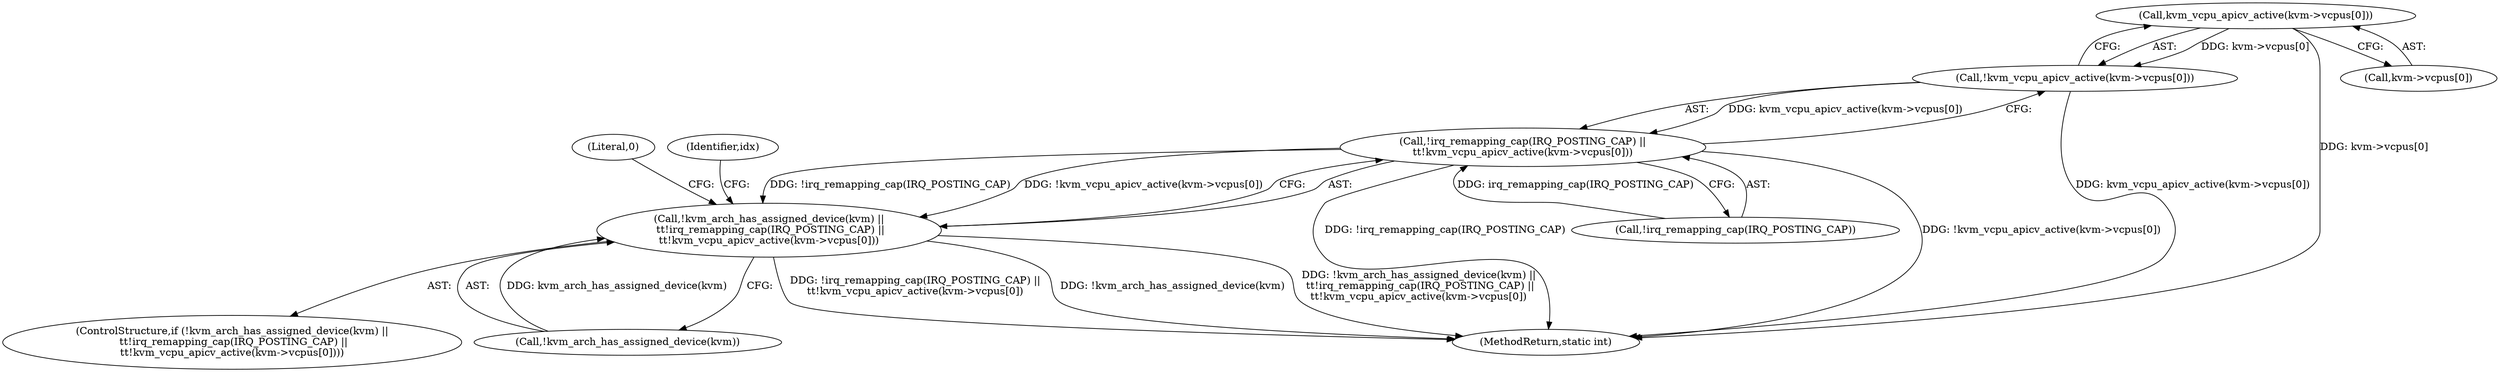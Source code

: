 digraph "0_linux_3a8b0677fc6180a467e26cc32ce6b0c09a32f9bb@array" {
"1000129" [label="(Call,kvm_vcpu_apicv_active(kvm->vcpus[0]))"];
"1000128" [label="(Call,!kvm_vcpu_apicv_active(kvm->vcpus[0]))"];
"1000124" [label="(Call,!irq_remapping_cap(IRQ_POSTING_CAP) ||\n\t\t!kvm_vcpu_apicv_active(kvm->vcpus[0]))"];
"1000120" [label="(Call,!kvm_arch_has_assigned_device(kvm) ||\n \t\t!irq_remapping_cap(IRQ_POSTING_CAP) ||\n\t\t!kvm_vcpu_apicv_active(kvm->vcpus[0]))"];
"1000129" [label="(Call,kvm_vcpu_apicv_active(kvm->vcpus[0]))"];
"1000278" [label="(MethodReturn,static int)"];
"1000130" [label="(Call,kvm->vcpus[0])"];
"1000119" [label="(ControlStructure,if (!kvm_arch_has_assigned_device(kvm) ||\n \t\t!irq_remapping_cap(IRQ_POSTING_CAP) ||\n\t\t!kvm_vcpu_apicv_active(kvm->vcpus[0])))"];
"1000128" [label="(Call,!kvm_vcpu_apicv_active(kvm->vcpus[0]))"];
"1000138" [label="(Identifier,idx)"];
"1000121" [label="(Call,!kvm_arch_has_assigned_device(kvm))"];
"1000125" [label="(Call,!irq_remapping_cap(IRQ_POSTING_CAP))"];
"1000124" [label="(Call,!irq_remapping_cap(IRQ_POSTING_CAP) ||\n\t\t!kvm_vcpu_apicv_active(kvm->vcpus[0]))"];
"1000120" [label="(Call,!kvm_arch_has_assigned_device(kvm) ||\n \t\t!irq_remapping_cap(IRQ_POSTING_CAP) ||\n\t\t!kvm_vcpu_apicv_active(kvm->vcpus[0]))"];
"1000136" [label="(Literal,0)"];
"1000129" -> "1000128"  [label="AST: "];
"1000129" -> "1000130"  [label="CFG: "];
"1000130" -> "1000129"  [label="AST: "];
"1000128" -> "1000129"  [label="CFG: "];
"1000129" -> "1000278"  [label="DDG: kvm->vcpus[0]"];
"1000129" -> "1000128"  [label="DDG: kvm->vcpus[0]"];
"1000128" -> "1000124"  [label="AST: "];
"1000124" -> "1000128"  [label="CFG: "];
"1000128" -> "1000278"  [label="DDG: kvm_vcpu_apicv_active(kvm->vcpus[0])"];
"1000128" -> "1000124"  [label="DDG: kvm_vcpu_apicv_active(kvm->vcpus[0])"];
"1000124" -> "1000120"  [label="AST: "];
"1000124" -> "1000125"  [label="CFG: "];
"1000125" -> "1000124"  [label="AST: "];
"1000120" -> "1000124"  [label="CFG: "];
"1000124" -> "1000278"  [label="DDG: !irq_remapping_cap(IRQ_POSTING_CAP)"];
"1000124" -> "1000278"  [label="DDG: !kvm_vcpu_apicv_active(kvm->vcpus[0])"];
"1000124" -> "1000120"  [label="DDG: !irq_remapping_cap(IRQ_POSTING_CAP)"];
"1000124" -> "1000120"  [label="DDG: !kvm_vcpu_apicv_active(kvm->vcpus[0])"];
"1000125" -> "1000124"  [label="DDG: irq_remapping_cap(IRQ_POSTING_CAP)"];
"1000120" -> "1000119"  [label="AST: "];
"1000120" -> "1000121"  [label="CFG: "];
"1000121" -> "1000120"  [label="AST: "];
"1000136" -> "1000120"  [label="CFG: "];
"1000138" -> "1000120"  [label="CFG: "];
"1000120" -> "1000278"  [label="DDG: !kvm_arch_has_assigned_device(kvm)"];
"1000120" -> "1000278"  [label="DDG: !kvm_arch_has_assigned_device(kvm) ||\n \t\t!irq_remapping_cap(IRQ_POSTING_CAP) ||\n\t\t!kvm_vcpu_apicv_active(kvm->vcpus[0])"];
"1000120" -> "1000278"  [label="DDG: !irq_remapping_cap(IRQ_POSTING_CAP) ||\n\t\t!kvm_vcpu_apicv_active(kvm->vcpus[0])"];
"1000121" -> "1000120"  [label="DDG: kvm_arch_has_assigned_device(kvm)"];
}

